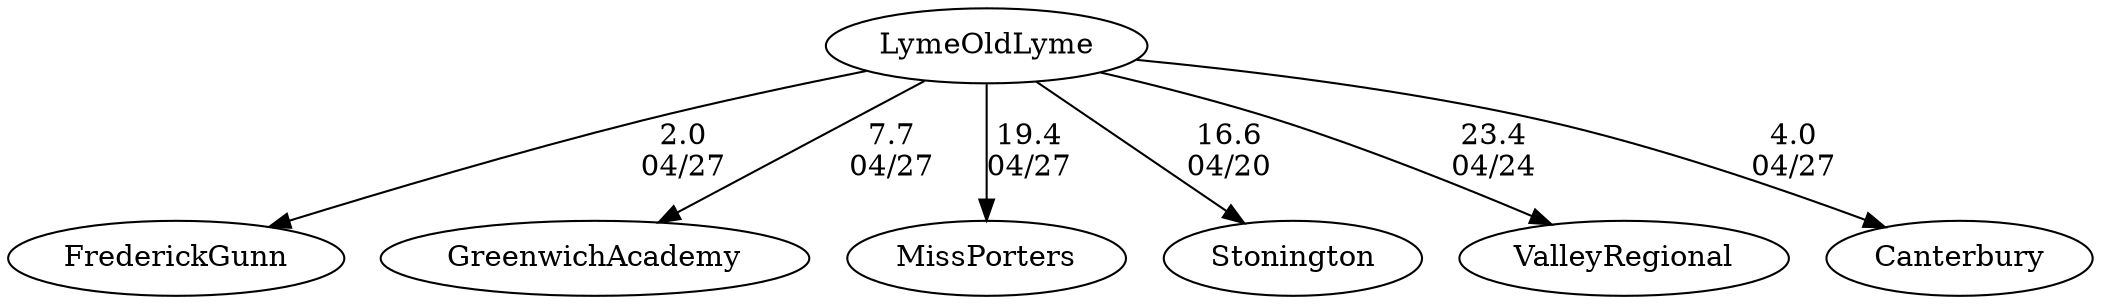 digraph girls1foursLymeOldLyme {FrederickGunn [URL="girls1foursLymeOldLymeFrederickGunn.html"];GreenwichAcademy [URL="girls1foursLymeOldLymeGreenwichAcademy.html"];MissPorters [URL="girls1foursLymeOldLymeMissPorters.html"];Stonington [URL="girls1foursLymeOldLymeStonington.html"];LymeOldLyme [URL="girls1foursLymeOldLymeLymeOldLyme.html"];ValleyRegional [URL="girls1foursLymeOldLymeValleyRegional.html"];Canterbury [URL="girls1foursLymeOldLymeCanterbury.html"];LymeOldLyme -> Stonington[label="16.6
04/20", weight="84", tooltip="Lyme/Old Lyme, Stonington, East Lyme			
Distance: 1500m - Novice were 1000m Conditions: Rain intermittently. Very flat, very low wind. Slight tail current. Comments: Girls novice 4 ended up being a a little under 1000m with drifting at the start
None", URL="https://www.row2k.com/results/resultspage.cfm?UID=622A605D840C2B57865CD47A05BAB2CD&cat=5", random="random"]; 
LymeOldLyme -> ValleyRegional[label="23.4
04/24", weight="77", tooltip="NEIRA Boys & Girls Fours,Lyme/Old Lyme V Valley			
Distance: 1500 Conditions: 4 MPH head wind, ending at a 6mph headwind by the last race (G2V4) Comments: Lyme Old Lyme raced 3 boys varsity 4s but only the 1V4 was against a NEIRA program.
Lyme Old Lyme also raced a 3V4 girls in the 2V4 race and the time is recorded in the third boat time.
None", URL="https://www.row2k.com/results/resultspage.cfm?UID=0B538421DF95D95D5523F6EF4CB5CD04&cat=5", random="random"]; 
LymeOldLyme -> FrederickGunn[label="2.0
04/27", weight="98", tooltip="NEIRA Boys & Girls Fours,Frederick Gunn vs Miss Porters, Canterbury, Lyme/Old Lyme, Greenwich Academy, Notre Dame			
Distance: 1500m Conditions: Tailwind throughout the day 8-18mph. Calm in the starting area with the wind picking up more and more as crews made their way down the course.
None", URL="https://www.row2k.com/results/resultspage.cfm?UID=3710F27F185D74B3D15DF923C787D9E1&cat=5", random="random"]; 
LymeOldLyme -> Canterbury[label="4.0
04/27", weight="96", tooltip="NEIRA Boys & Girls Fours,Frederick Gunn vs Miss Porters, Canterbury, Lyme/Old Lyme, Greenwich Academy, Notre Dame			
Distance: 1500m Conditions: Tailwind throughout the day 8-18mph. Calm in the starting area with the wind picking up more and more as crews made their way down the course.
None", URL="https://www.row2k.com/results/resultspage.cfm?UID=3710F27F185D74B3D15DF923C787D9E1&cat=5", random="random"]; 
LymeOldLyme -> GreenwichAcademy[label="7.7
04/27", weight="93", tooltip="NEIRA Boys & Girls Fours,Frederick Gunn vs Miss Porters, Canterbury, Lyme/Old Lyme, Greenwich Academy, Notre Dame			
Distance: 1500m Conditions: Tailwind throughout the day 8-18mph. Calm in the starting area with the wind picking up more and more as crews made their way down the course.
None", URL="https://www.row2k.com/results/resultspage.cfm?UID=3710F27F185D74B3D15DF923C787D9E1&cat=5", random="random"]; 
LymeOldLyme -> MissPorters[label="19.4
04/27", weight="81", tooltip="NEIRA Boys & Girls Fours,Frederick Gunn vs Miss Porters, Canterbury, Lyme/Old Lyme, Greenwich Academy, Notre Dame			
Distance: 1500m Conditions: Tailwind throughout the day 8-18mph. Calm in the starting area with the wind picking up more and more as crews made their way down the course.
None", URL="https://www.row2k.com/results/resultspage.cfm?UID=3710F27F185D74B3D15DF923C787D9E1&cat=5", random="random"]}
